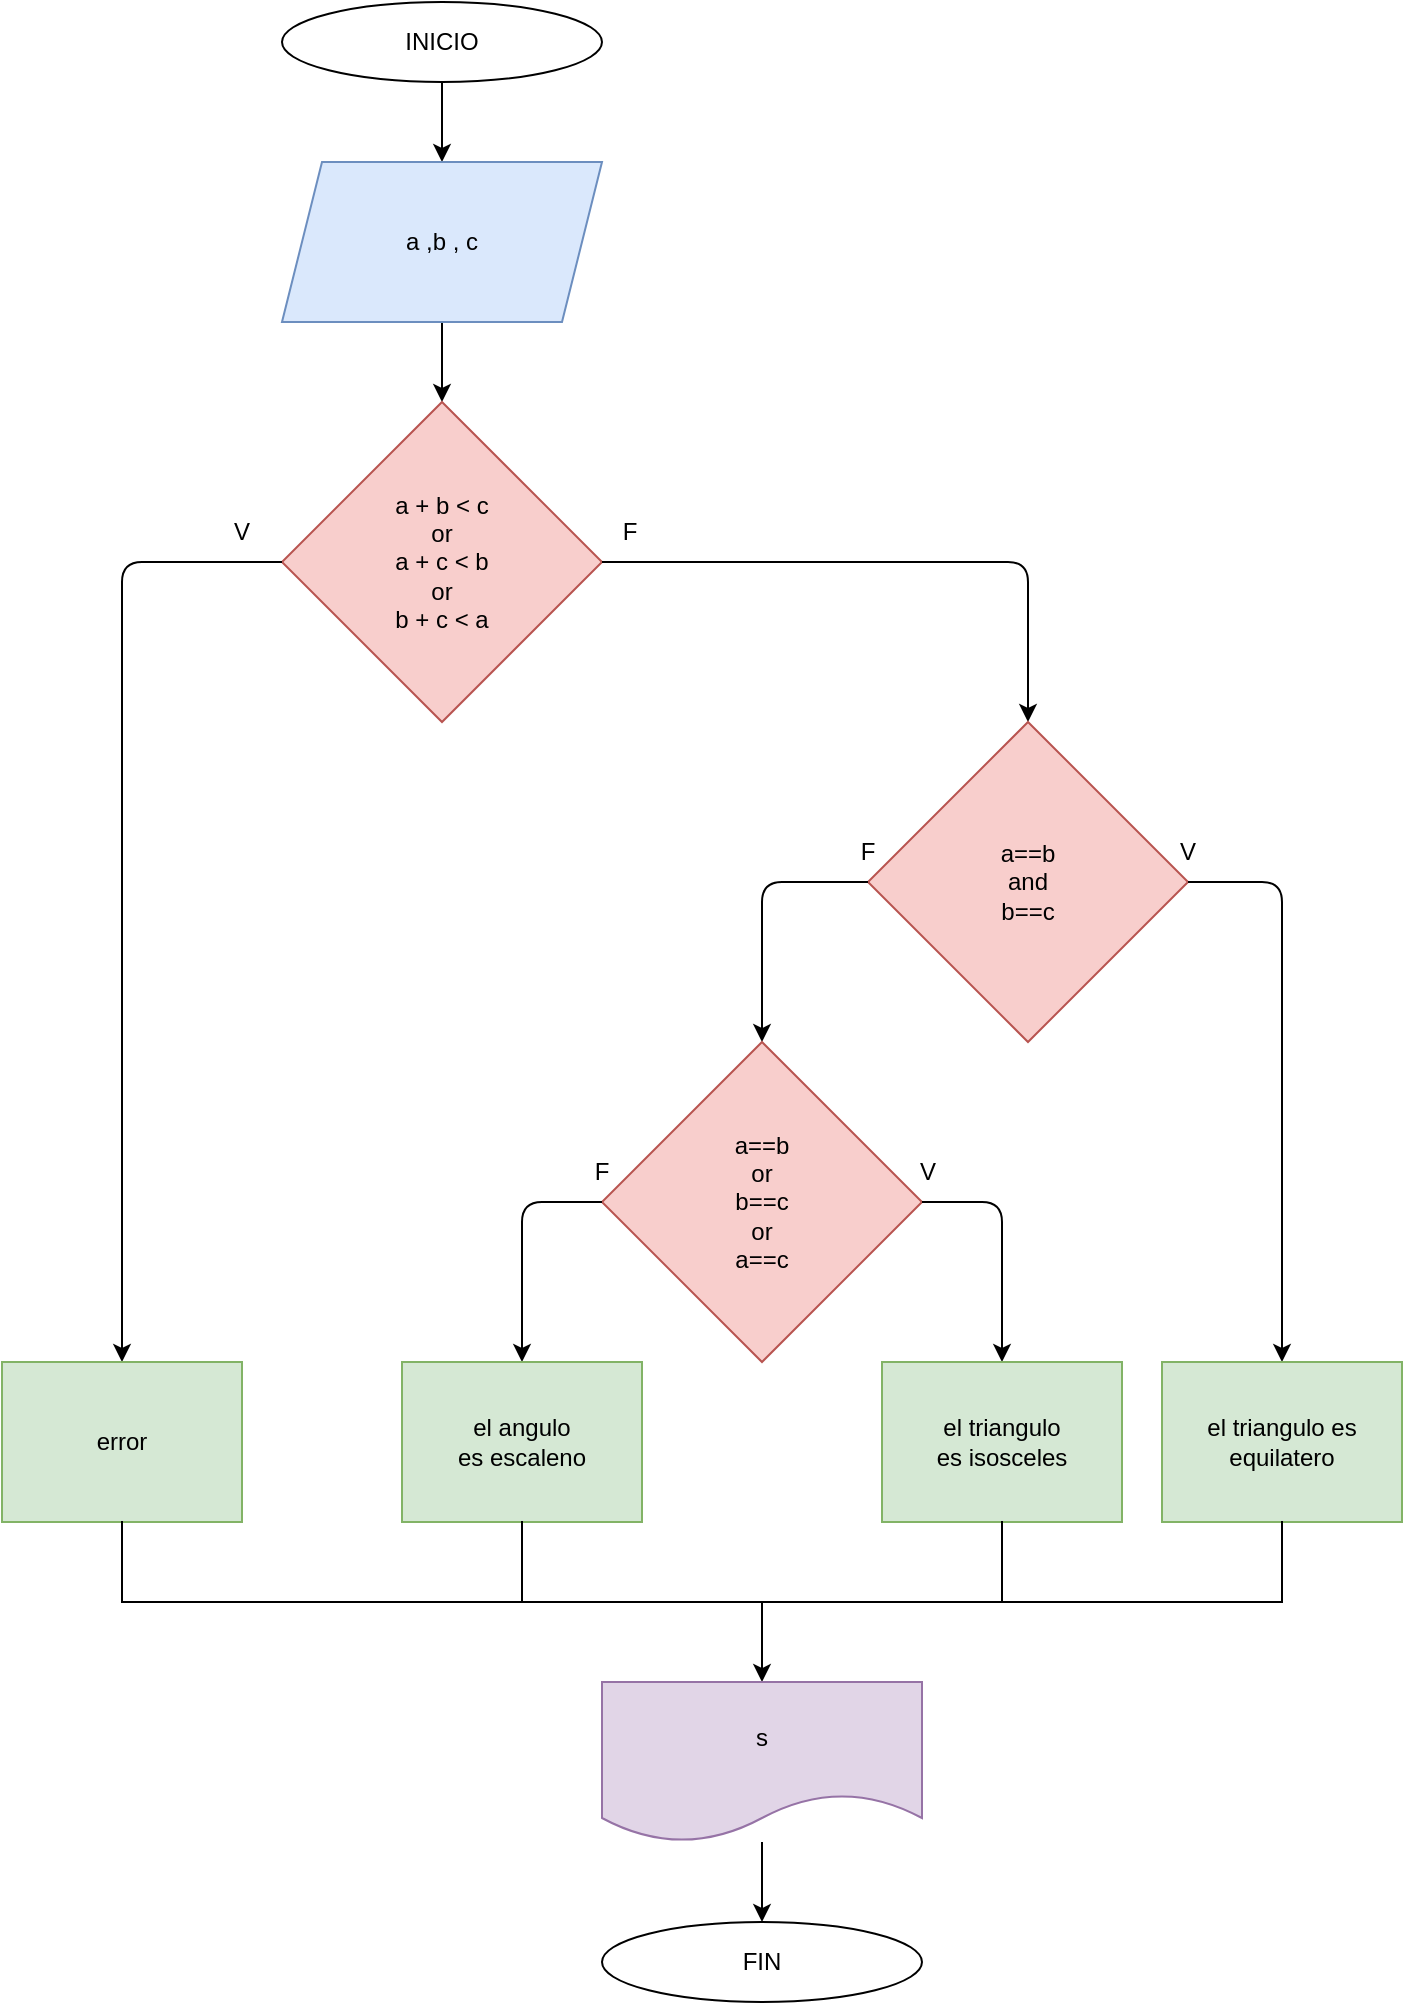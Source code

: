 <mxfile>
    <diagram id="yar6QIKgk5JNMBTzJbf0" name="Page-1">
        <mxGraphModel dx="376" dy="319" grid="1" gridSize="10" guides="1" tooltips="1" connect="1" arrows="1" fold="1" page="1" pageScale="1" pageWidth="827" pageHeight="1169" math="0" shadow="0">
            <root>
                <mxCell id="0"/>
                <mxCell id="1" parent="0"/>
                <mxCell id="2" value="" style="edgeStyle=none;html=1;" edge="1" parent="1" source="3" target="5">
                    <mxGeometry relative="1" as="geometry"/>
                </mxCell>
                <mxCell id="3" value="INICIO" style="ellipse;whiteSpace=wrap;html=1;" vertex="1" parent="1">
                    <mxGeometry x="240" y="80" width="160" height="40" as="geometry"/>
                </mxCell>
                <mxCell id="4" value="" style="edgeStyle=none;html=1;" edge="1" parent="1" source="5" target="6">
                    <mxGeometry relative="1" as="geometry"/>
                </mxCell>
                <mxCell id="5" value="a ,b , c" style="shape=parallelogram;perimeter=parallelogramPerimeter;whiteSpace=wrap;html=1;fixedSize=1;fillColor=#dae8fc;strokeColor=#6c8ebf;" vertex="1" parent="1">
                    <mxGeometry x="240" y="160" width="160" height="80" as="geometry"/>
                </mxCell>
                <mxCell id="6" value="a + b &amp;lt; c&lt;br&gt;or&lt;br&gt;a + c &amp;lt; b&lt;br&gt;or&lt;br&gt;b + c &amp;lt; a" style="rhombus;whiteSpace=wrap;html=1;fillColor=#f8cecc;strokeColor=#b85450;" vertex="1" parent="1">
                    <mxGeometry x="240" y="280" width="160" height="160" as="geometry"/>
                </mxCell>
                <mxCell id="7" value="" style="edgeStyle=segmentEdgeStyle;endArrow=classic;html=1;exitX=0;exitY=0.5;exitDx=0;exitDy=0;entryX=0.5;entryY=0;entryDx=0;entryDy=0;" edge="1" parent="1" source="6" target="17">
                    <mxGeometry width="50" height="50" relative="1" as="geometry">
                        <mxPoint x="270" y="470" as="sourcePoint"/>
                        <mxPoint x="200" y="680" as="targetPoint"/>
                    </mxGeometry>
                </mxCell>
                <mxCell id="8" value="" style="edgeStyle=segmentEdgeStyle;endArrow=classic;html=1;exitX=1;exitY=0.5;exitDx=0;exitDy=0;entryX=0.5;entryY=0;entryDx=0;entryDy=0;" edge="1" parent="1" source="6" target="11">
                    <mxGeometry width="50" height="50" relative="1" as="geometry">
                        <mxPoint x="454" y="380" as="sourcePoint"/>
                        <mxPoint x="440" y="440" as="targetPoint"/>
                    </mxGeometry>
                </mxCell>
                <mxCell id="9" value="V" style="text;html=1;strokeColor=none;fillColor=none;align=center;verticalAlign=middle;whiteSpace=wrap;rounded=0;" vertex="1" parent="1">
                    <mxGeometry x="190" y="330" width="60" height="30" as="geometry"/>
                </mxCell>
                <mxCell id="10" value="F" style="text;html=1;strokeColor=none;fillColor=none;align=center;verticalAlign=middle;whiteSpace=wrap;rounded=0;" vertex="1" parent="1">
                    <mxGeometry x="384" y="330" width="60" height="30" as="geometry"/>
                </mxCell>
                <mxCell id="11" value="a==b&lt;br&gt;and&lt;br&gt;b==c&lt;br&gt;" style="rhombus;whiteSpace=wrap;html=1;fillColor=#f8cecc;strokeColor=#b85450;" vertex="1" parent="1">
                    <mxGeometry x="533" y="440" width="160" height="160" as="geometry"/>
                </mxCell>
                <mxCell id="12" value="" style="edgeStyle=segmentEdgeStyle;endArrow=classic;html=1;exitX=0;exitY=0.5;exitDx=0;exitDy=0;entryX=0.5;entryY=0;entryDx=0;entryDy=0;" edge="1" parent="1" source="11" target="18">
                    <mxGeometry width="50" height="50" relative="1" as="geometry">
                        <mxPoint x="350" y="540" as="sourcePoint"/>
                        <mxPoint x="320" y="600" as="targetPoint"/>
                        <Array as="points">
                            <mxPoint x="480" y="520"/>
                        </Array>
                    </mxGeometry>
                </mxCell>
                <mxCell id="13" value="" style="edgeStyle=segmentEdgeStyle;endArrow=classic;html=1;entryX=0.5;entryY=0;entryDx=0;entryDy=0;" edge="1" parent="1" source="11" target="14">
                    <mxGeometry width="50" height="50" relative="1" as="geometry">
                        <mxPoint x="600" y="520" as="sourcePoint"/>
                        <mxPoint x="560" y="600" as="targetPoint"/>
                        <Array as="points">
                            <mxPoint x="740" y="520"/>
                        </Array>
                    </mxGeometry>
                </mxCell>
                <mxCell id="14" value="el triangulo es equilatero" style="rounded=0;whiteSpace=wrap;html=1;fillColor=#d5e8d4;strokeColor=#82b366;" vertex="1" parent="1">
                    <mxGeometry x="680" y="760" width="120" height="80" as="geometry"/>
                </mxCell>
                <mxCell id="15" value="F" style="text;html=1;strokeColor=none;fillColor=none;align=center;verticalAlign=middle;whiteSpace=wrap;rounded=0;" vertex="1" parent="1">
                    <mxGeometry x="503" y="490" width="60" height="30" as="geometry"/>
                </mxCell>
                <mxCell id="16" value="V" style="text;html=1;strokeColor=none;fillColor=none;align=center;verticalAlign=middle;whiteSpace=wrap;rounded=0;" vertex="1" parent="1">
                    <mxGeometry x="663" y="490" width="60" height="30" as="geometry"/>
                </mxCell>
                <mxCell id="17" value="error" style="rounded=0;whiteSpace=wrap;html=1;fillColor=#d5e8d4;strokeColor=#82b366;" vertex="1" parent="1">
                    <mxGeometry x="100" y="760" width="120" height="80" as="geometry"/>
                </mxCell>
                <mxCell id="18" value="a==b&lt;br&gt;or&lt;br&gt;b==c&lt;br&gt;or&lt;br&gt;a==c" style="rhombus;whiteSpace=wrap;html=1;fillColor=#f8cecc;strokeColor=#b85450;" vertex="1" parent="1">
                    <mxGeometry x="400" y="600" width="160" height="160" as="geometry"/>
                </mxCell>
                <mxCell id="19" value="" style="edgeStyle=segmentEdgeStyle;endArrow=classic;html=1;exitX=1;exitY=0.5;exitDx=0;exitDy=0;" edge="1" parent="1" source="18" target="24">
                    <mxGeometry width="50" height="50" relative="1" as="geometry">
                        <mxPoint x="460" y="640" as="sourcePoint"/>
                        <mxPoint x="600" y="760" as="targetPoint"/>
                    </mxGeometry>
                </mxCell>
                <mxCell id="20" value="" style="edgeStyle=segmentEdgeStyle;endArrow=classic;html=1;exitX=0;exitY=0.5;exitDx=0;exitDy=0;" edge="1" parent="1" source="18" target="23">
                    <mxGeometry width="50" height="50" relative="1" as="geometry">
                        <mxPoint x="320" y="680" as="sourcePoint"/>
                        <mxPoint x="360" y="760" as="targetPoint"/>
                    </mxGeometry>
                </mxCell>
                <mxCell id="21" value="F" style="text;html=1;strokeColor=none;fillColor=none;align=center;verticalAlign=middle;whiteSpace=wrap;rounded=0;" vertex="1" parent="1">
                    <mxGeometry x="370" y="650" width="60" height="30" as="geometry"/>
                </mxCell>
                <mxCell id="22" value="V" style="text;html=1;strokeColor=none;fillColor=none;align=center;verticalAlign=middle;whiteSpace=wrap;rounded=0;" vertex="1" parent="1">
                    <mxGeometry x="533" y="650" width="60" height="30" as="geometry"/>
                </mxCell>
                <mxCell id="23" value="el angulo&lt;br&gt;es escaleno" style="rounded=0;whiteSpace=wrap;html=1;fillColor=#d5e8d4;strokeColor=#82b366;" vertex="1" parent="1">
                    <mxGeometry x="300" y="760" width="120" height="80" as="geometry"/>
                </mxCell>
                <mxCell id="24" value="el triangulo&lt;br&gt;es isosceles" style="rounded=0;whiteSpace=wrap;html=1;fillColor=#d5e8d4;strokeColor=#82b366;" vertex="1" parent="1">
                    <mxGeometry x="540" y="760" width="120" height="80" as="geometry"/>
                </mxCell>
                <mxCell id="25" value="" style="shape=partialRectangle;whiteSpace=wrap;html=1;bottom=1;right=1;left=1;top=0;fillColor=none;routingCenterX=-0.5;" vertex="1" parent="1">
                    <mxGeometry x="160" y="840" width="200" height="40" as="geometry"/>
                </mxCell>
                <mxCell id="26" value="" style="edgeStyle=none;html=1;" edge="1" parent="1" source="27" target="30">
                    <mxGeometry relative="1" as="geometry"/>
                </mxCell>
                <mxCell id="27" value="" style="shape=partialRectangle;whiteSpace=wrap;html=1;bottom=1;right=1;left=1;top=0;fillColor=none;routingCenterX=-0.5;" vertex="1" parent="1">
                    <mxGeometry x="360" y="840" width="240" height="40" as="geometry"/>
                </mxCell>
                <mxCell id="28" value="" style="shape=partialRectangle;whiteSpace=wrap;html=1;bottom=1;right=1;left=1;top=0;fillColor=none;routingCenterX=-0.5;" vertex="1" parent="1">
                    <mxGeometry x="600" y="840" width="140" height="40" as="geometry"/>
                </mxCell>
                <mxCell id="29" value="" style="edgeStyle=none;html=1;" edge="1" parent="1" source="30" target="31">
                    <mxGeometry relative="1" as="geometry"/>
                </mxCell>
                <mxCell id="30" value="s" style="shape=document;whiteSpace=wrap;html=1;boundedLbl=1;fillColor=#e1d5e7;strokeColor=#9673a6;" vertex="1" parent="1">
                    <mxGeometry x="400" y="920" width="160" height="80" as="geometry"/>
                </mxCell>
                <mxCell id="31" value="FIN" style="ellipse;whiteSpace=wrap;html=1;fillColor=none;" vertex="1" parent="1">
                    <mxGeometry x="400" y="1040" width="160" height="40" as="geometry"/>
                </mxCell>
            </root>
        </mxGraphModel>
    </diagram>
</mxfile>